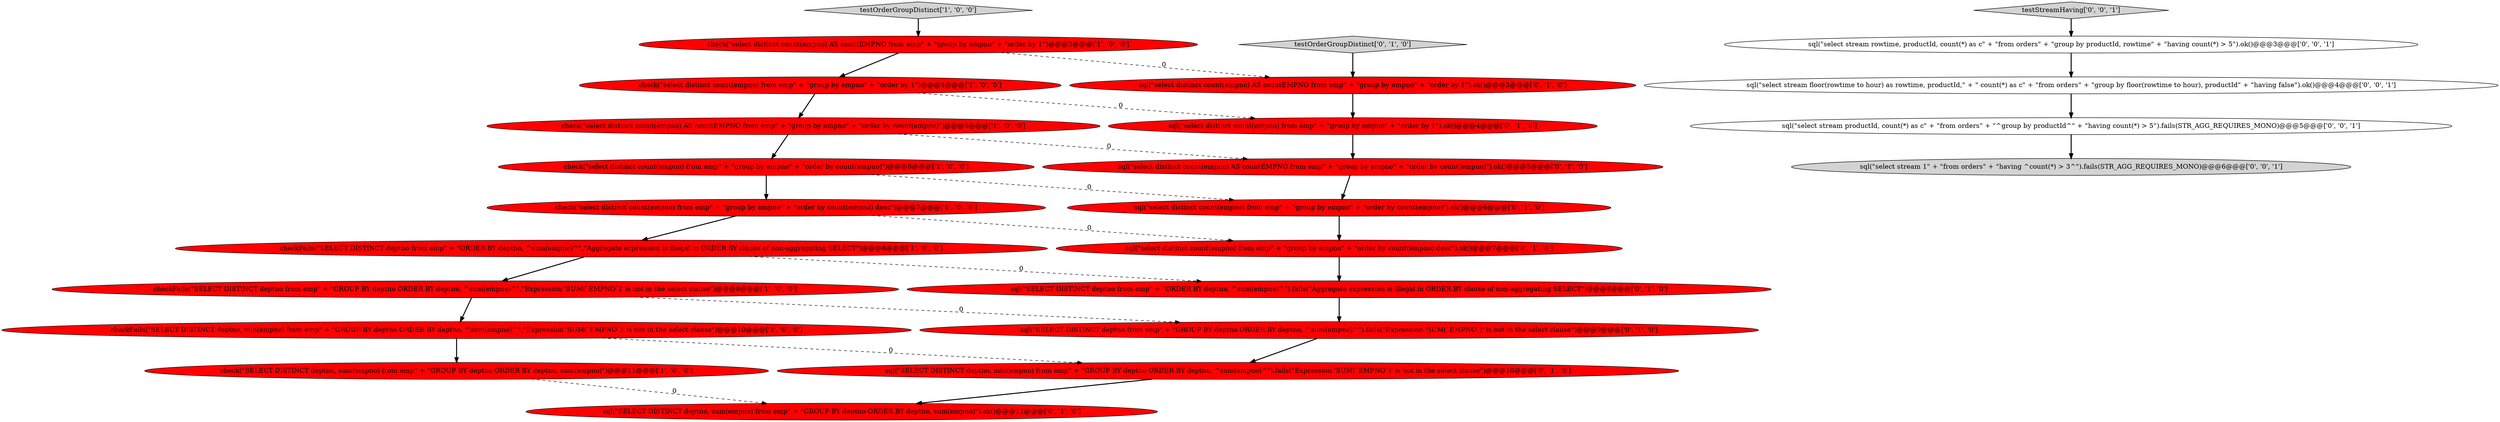 digraph {
5 [style = filled, label = "testOrderGroupDistinct['1', '0', '0']", fillcolor = lightgray, shape = diamond image = "AAA0AAABBB1BBB"];
0 [style = filled, label = "check(\"SELECT DISTINCT deptno, sum(empno) from emp\" + \"GROUP BY deptno ORDER BY deptno, sum(empno)\")@@@11@@@['1', '0', '0']", fillcolor = red, shape = ellipse image = "AAA1AAABBB1BBB"];
12 [style = filled, label = "sql(\"SELECT DISTINCT deptno, min(empno) from emp\" + \"GROUP BY deptno ORDER BY deptno, ^sum(empno)^\").fails(\"Expression 'SUM\(`EMPNO`\)' is not in the select clause\")@@@10@@@['0', '1', '0']", fillcolor = red, shape = ellipse image = "AAA1AAABBB2BBB"];
20 [style = filled, label = "testStreamHaving['0', '0', '1']", fillcolor = lightgray, shape = diamond image = "AAA0AAABBB3BBB"];
4 [style = filled, label = "check(\"select distinct count(empno) AS countEMPNO from emp\" + \"group by empno\" + \"order by 1\")@@@3@@@['1', '0', '0']", fillcolor = red, shape = ellipse image = "AAA1AAABBB1BBB"];
9 [style = filled, label = "check(\"select distinct count(empno) from emp\" + \"group by empno\" + \"order by 1\")@@@4@@@['1', '0', '0']", fillcolor = red, shape = ellipse image = "AAA1AAABBB1BBB"];
8 [style = filled, label = "check(\"select distinct count(empno) from emp\" + \"group by empno\" + \"order by count(empno) desc\")@@@7@@@['1', '0', '0']", fillcolor = red, shape = ellipse image = "AAA1AAABBB1BBB"];
15 [style = filled, label = "sql(\"select distinct count(empno) from emp\" + \"group by empno\" + \"order by count(empno) desc\").ok()@@@7@@@['0', '1', '0']", fillcolor = red, shape = ellipse image = "AAA1AAABBB2BBB"];
10 [style = filled, label = "sql(\"select distinct count(empno) AS countEMPNO from emp\" + \"group by empno\" + \"order by 1\").ok()@@@3@@@['0', '1', '0']", fillcolor = red, shape = ellipse image = "AAA1AAABBB2BBB"];
7 [style = filled, label = "check(\"select distinct count(empno) from emp\" + \"group by empno\" + \"order by count(empno)\")@@@6@@@['1', '0', '0']", fillcolor = red, shape = ellipse image = "AAA1AAABBB1BBB"];
13 [style = filled, label = "sql(\"SELECT DISTINCT deptno, sum(empno) from emp\" + \"GROUP BY deptno ORDER BY deptno, sum(empno)\").ok()@@@11@@@['0', '1', '0']", fillcolor = red, shape = ellipse image = "AAA1AAABBB2BBB"];
22 [style = filled, label = "sql(\"select stream 1\" + \"from orders\" + \"having ^count(*) > 3^\").fails(STR_AGG_REQUIRES_MONO)@@@6@@@['0', '0', '1']", fillcolor = lightgray, shape = ellipse image = "AAA0AAABBB3BBB"];
19 [style = filled, label = "sql(\"select distinct count(empno) from emp\" + \"group by empno\" + \"order by 1\").ok()@@@4@@@['0', '1', '0']", fillcolor = red, shape = ellipse image = "AAA1AAABBB2BBB"];
2 [style = filled, label = "checkFails(\"SELECT DISTINCT deptno from emp\" + \"ORDER BY deptno, ^sum(empno)^\",\"Aggregate expression is illegal in ORDER BY clause of non-aggregating SELECT\")@@@8@@@['1', '0', '0']", fillcolor = red, shape = ellipse image = "AAA1AAABBB1BBB"];
16 [style = filled, label = "sql(\"select distinct count(empno) from emp\" + \"group by empno\" + \"order by count(empno)\").ok()@@@6@@@['0', '1', '0']", fillcolor = red, shape = ellipse image = "AAA1AAABBB2BBB"];
21 [style = filled, label = "sql(\"select stream productId, count(*) as c\" + \"from orders\" + \"^group by productId^\" + \"having count(*) > 5\").fails(STR_AGG_REQUIRES_MONO)@@@5@@@['0', '0', '1']", fillcolor = white, shape = ellipse image = "AAA0AAABBB3BBB"];
23 [style = filled, label = "sql(\"select stream floor(rowtime to hour) as rowtime, productId,\" + \" count(*) as c\" + \"from orders\" + \"group by floor(rowtime to hour), productId\" + \"having false\").ok()@@@4@@@['0', '0', '1']", fillcolor = white, shape = ellipse image = "AAA0AAABBB3BBB"];
6 [style = filled, label = "checkFails(\"SELECT DISTINCT deptno, min(empno) from emp\" + \"GROUP BY deptno ORDER BY deptno, ^sum(empno)^\",\"Expression 'SUM\(`EMPNO`\)' is not in the select clause\")@@@10@@@['1', '0', '0']", fillcolor = red, shape = ellipse image = "AAA1AAABBB1BBB"];
11 [style = filled, label = "sql(\"SELECT DISTINCT deptno from emp\" + \"ORDER BY deptno, ^sum(empno)^\").fails(\"Aggregate expression is illegal in ORDER BY clause of non-aggregating SELECT\")@@@8@@@['0', '1', '0']", fillcolor = red, shape = ellipse image = "AAA1AAABBB2BBB"];
1 [style = filled, label = "checkFails(\"SELECT DISTINCT deptno from emp\" + \"GROUP BY deptno ORDER BY deptno, ^sum(empno)^\",\"Expression 'SUM\(`EMPNO`\)' is not in the select clause\")@@@9@@@['1', '0', '0']", fillcolor = red, shape = ellipse image = "AAA1AAABBB1BBB"];
14 [style = filled, label = "testOrderGroupDistinct['0', '1', '0']", fillcolor = lightgray, shape = diamond image = "AAA0AAABBB2BBB"];
18 [style = filled, label = "sql(\"select distinct count(empno) AS countEMPNO from emp\" + \"group by empno\" + \"order by count(empno)\").ok()@@@5@@@['0', '1', '0']", fillcolor = red, shape = ellipse image = "AAA1AAABBB2BBB"];
3 [style = filled, label = "check(\"select distinct count(empno) AS countEMPNO from emp\" + \"group by empno\" + \"order by count(empno)\")@@@5@@@['1', '0', '0']", fillcolor = red, shape = ellipse image = "AAA1AAABBB1BBB"];
24 [style = filled, label = "sql(\"select stream rowtime, productId, count(*) as c\" + \"from orders\" + \"group by productId, rowtime\" + \"having count(*) > 5\").ok()@@@3@@@['0', '0', '1']", fillcolor = white, shape = ellipse image = "AAA0AAABBB3BBB"];
17 [style = filled, label = "sql(\"SELECT DISTINCT deptno from emp\" + \"GROUP BY deptno ORDER BY deptno, ^sum(empno)^\").fails(\"Expression 'SUM\(`EMPNO`\)' is not in the select clause\")@@@9@@@['0', '1', '0']", fillcolor = red, shape = ellipse image = "AAA1AAABBB2BBB"];
4->9 [style = bold, label=""];
16->15 [style = bold, label=""];
19->18 [style = bold, label=""];
2->1 [style = bold, label=""];
7->16 [style = dashed, label="0"];
10->19 [style = bold, label=""];
3->18 [style = dashed, label="0"];
8->15 [style = dashed, label="0"];
14->10 [style = bold, label=""];
6->0 [style = bold, label=""];
7->8 [style = bold, label=""];
6->12 [style = dashed, label="0"];
9->19 [style = dashed, label="0"];
12->13 [style = bold, label=""];
17->12 [style = bold, label=""];
1->6 [style = bold, label=""];
1->17 [style = dashed, label="0"];
15->11 [style = bold, label=""];
8->2 [style = bold, label=""];
3->7 [style = bold, label=""];
23->21 [style = bold, label=""];
21->22 [style = bold, label=""];
5->4 [style = bold, label=""];
0->13 [style = dashed, label="0"];
9->3 [style = bold, label=""];
11->17 [style = bold, label=""];
2->11 [style = dashed, label="0"];
4->10 [style = dashed, label="0"];
20->24 [style = bold, label=""];
24->23 [style = bold, label=""];
18->16 [style = bold, label=""];
}
